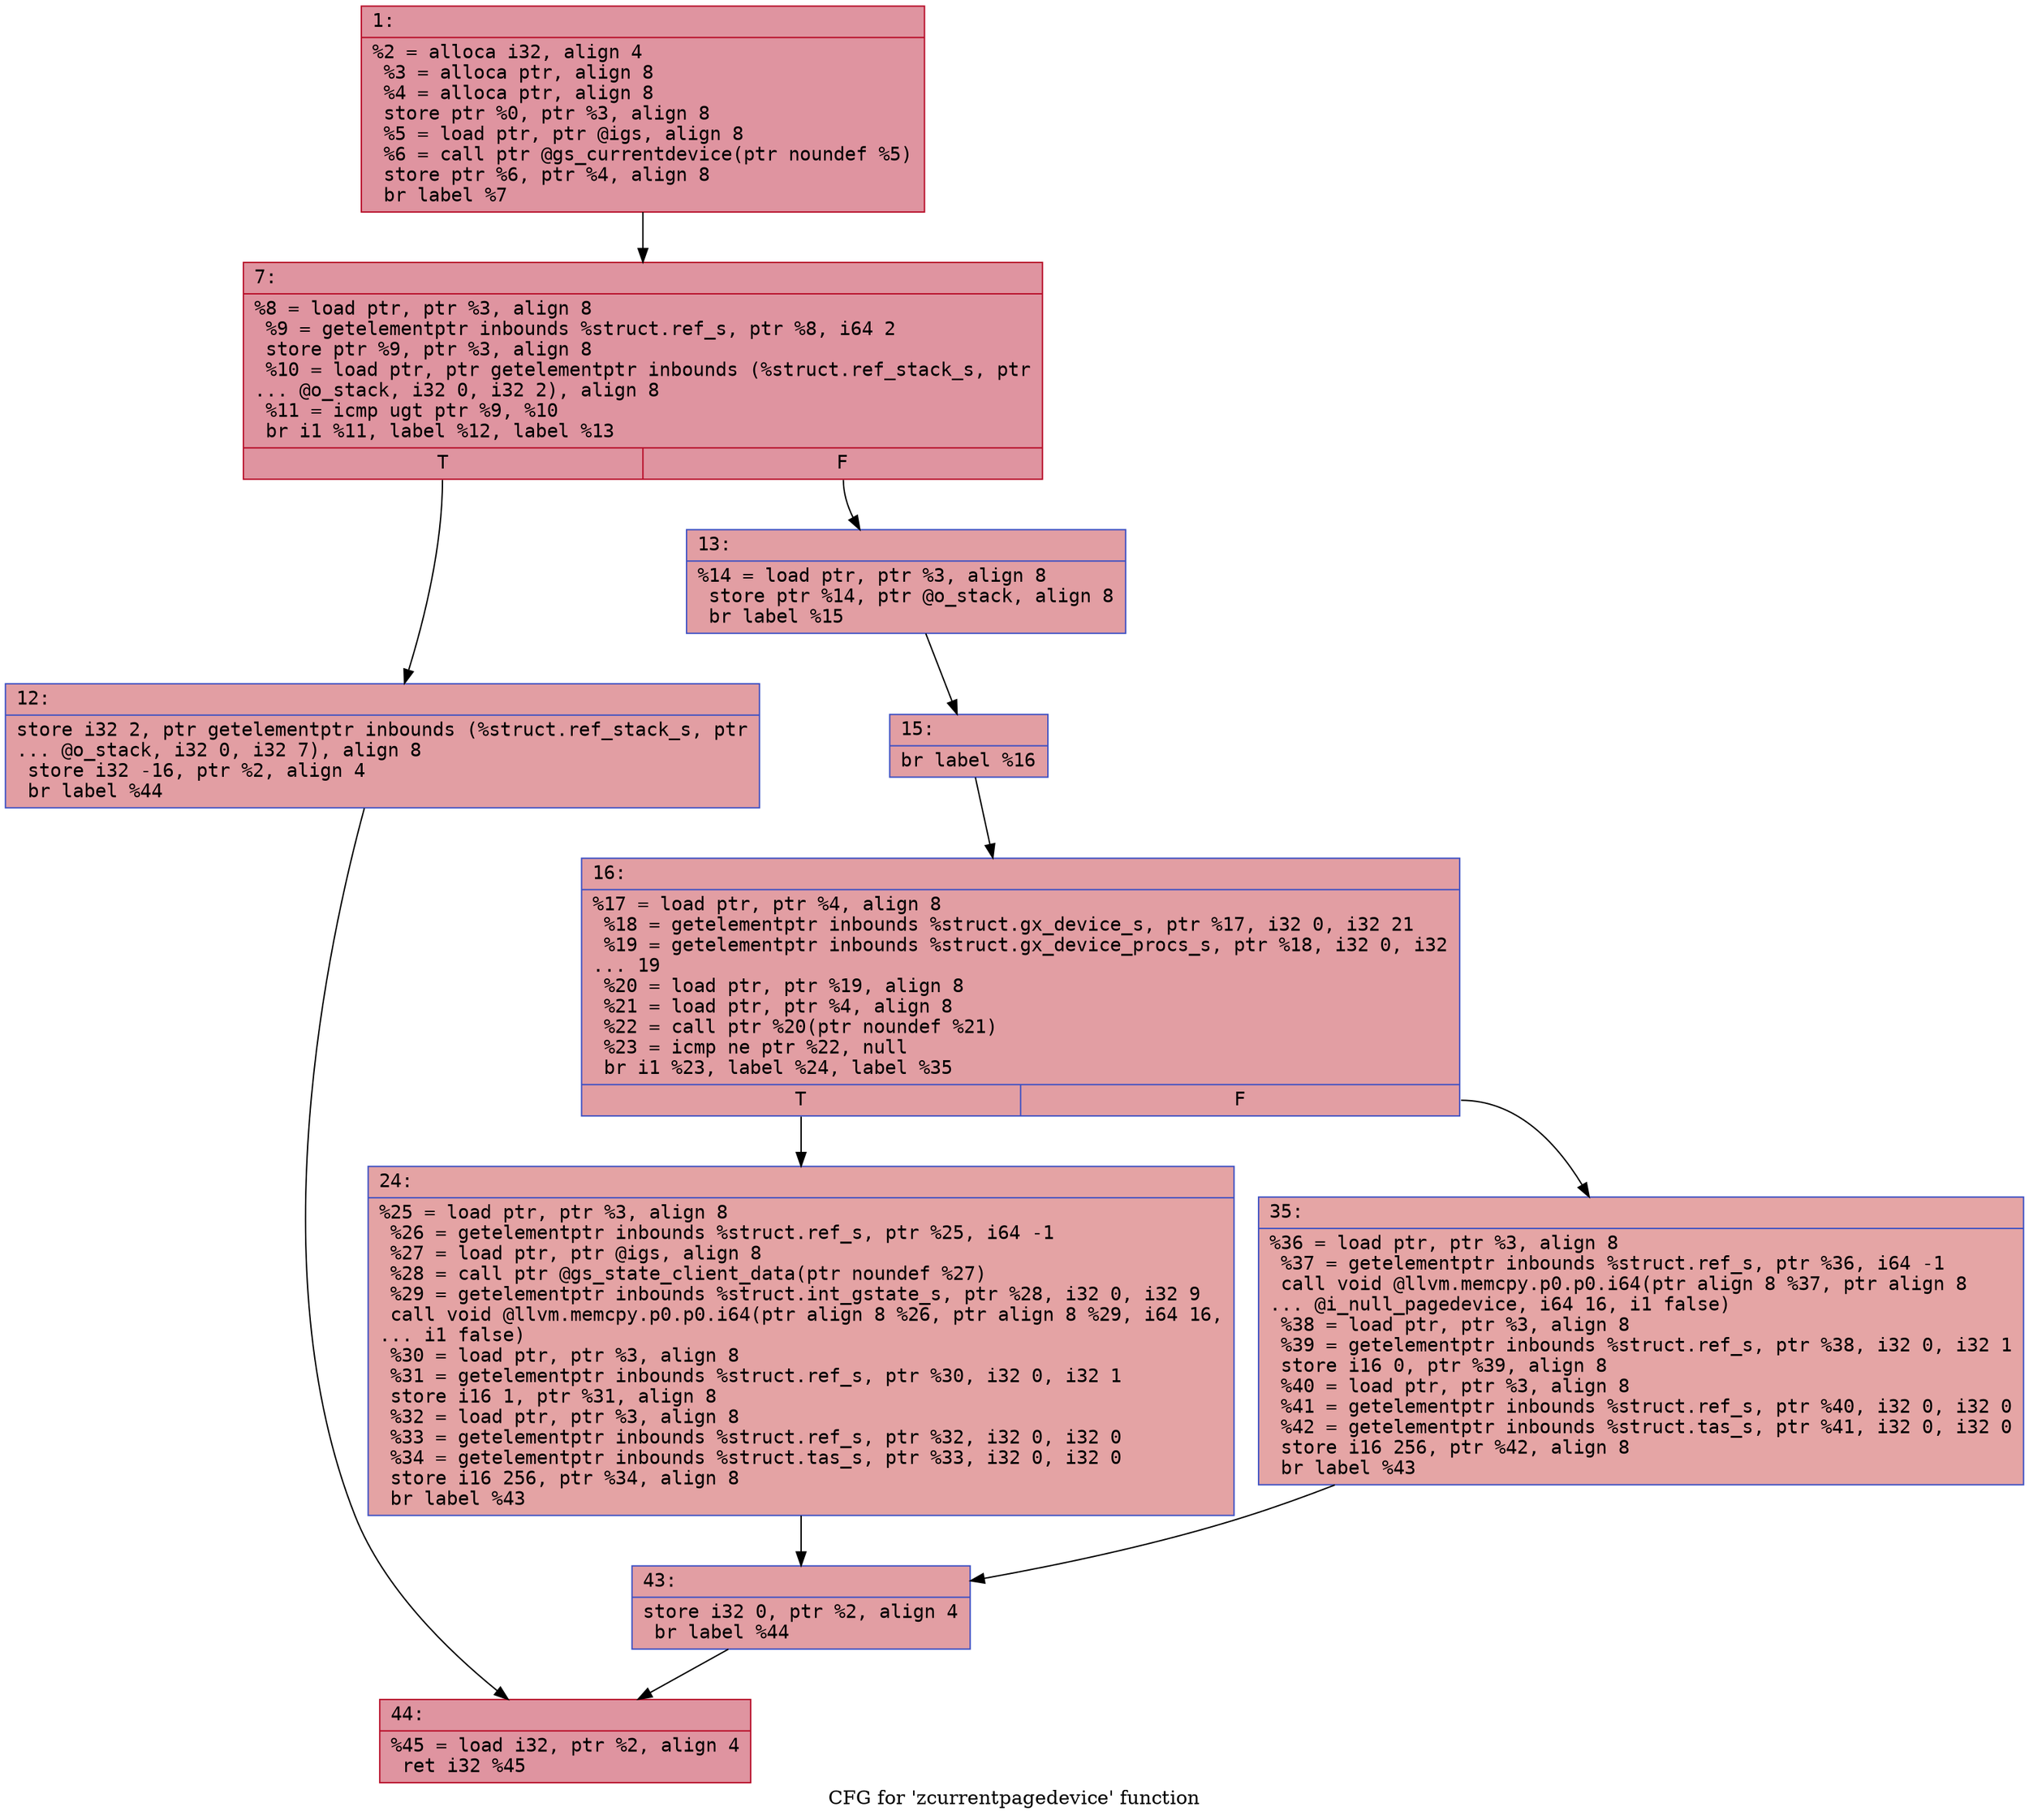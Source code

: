digraph "CFG for 'zcurrentpagedevice' function" {
	label="CFG for 'zcurrentpagedevice' function";

	Node0x60000010e580 [shape=record,color="#b70d28ff", style=filled, fillcolor="#b70d2870" fontname="Courier",label="{1:\l|  %2 = alloca i32, align 4\l  %3 = alloca ptr, align 8\l  %4 = alloca ptr, align 8\l  store ptr %0, ptr %3, align 8\l  %5 = load ptr, ptr @igs, align 8\l  %6 = call ptr @gs_currentdevice(ptr noundef %5)\l  store ptr %6, ptr %4, align 8\l  br label %7\l}"];
	Node0x60000010e580 -> Node0x60000010e5d0[tooltip="1 -> 7\nProbability 100.00%" ];
	Node0x60000010e5d0 [shape=record,color="#b70d28ff", style=filled, fillcolor="#b70d2870" fontname="Courier",label="{7:\l|  %8 = load ptr, ptr %3, align 8\l  %9 = getelementptr inbounds %struct.ref_s, ptr %8, i64 2\l  store ptr %9, ptr %3, align 8\l  %10 = load ptr, ptr getelementptr inbounds (%struct.ref_stack_s, ptr\l... @o_stack, i32 0, i32 2), align 8\l  %11 = icmp ugt ptr %9, %10\l  br i1 %11, label %12, label %13\l|{<s0>T|<s1>F}}"];
	Node0x60000010e5d0:s0 -> Node0x60000010e620[tooltip="7 -> 12\nProbability 50.00%" ];
	Node0x60000010e5d0:s1 -> Node0x60000010e670[tooltip="7 -> 13\nProbability 50.00%" ];
	Node0x60000010e620 [shape=record,color="#3d50c3ff", style=filled, fillcolor="#be242e70" fontname="Courier",label="{12:\l|  store i32 2, ptr getelementptr inbounds (%struct.ref_stack_s, ptr\l... @o_stack, i32 0, i32 7), align 8\l  store i32 -16, ptr %2, align 4\l  br label %44\l}"];
	Node0x60000010e620 -> Node0x60000010e850[tooltip="12 -> 44\nProbability 100.00%" ];
	Node0x60000010e670 [shape=record,color="#3d50c3ff", style=filled, fillcolor="#be242e70" fontname="Courier",label="{13:\l|  %14 = load ptr, ptr %3, align 8\l  store ptr %14, ptr @o_stack, align 8\l  br label %15\l}"];
	Node0x60000010e670 -> Node0x60000010e6c0[tooltip="13 -> 15\nProbability 100.00%" ];
	Node0x60000010e6c0 [shape=record,color="#3d50c3ff", style=filled, fillcolor="#be242e70" fontname="Courier",label="{15:\l|  br label %16\l}"];
	Node0x60000010e6c0 -> Node0x60000010e710[tooltip="15 -> 16\nProbability 100.00%" ];
	Node0x60000010e710 [shape=record,color="#3d50c3ff", style=filled, fillcolor="#be242e70" fontname="Courier",label="{16:\l|  %17 = load ptr, ptr %4, align 8\l  %18 = getelementptr inbounds %struct.gx_device_s, ptr %17, i32 0, i32 21\l  %19 = getelementptr inbounds %struct.gx_device_procs_s, ptr %18, i32 0, i32\l... 19\l  %20 = load ptr, ptr %19, align 8\l  %21 = load ptr, ptr %4, align 8\l  %22 = call ptr %20(ptr noundef %21)\l  %23 = icmp ne ptr %22, null\l  br i1 %23, label %24, label %35\l|{<s0>T|<s1>F}}"];
	Node0x60000010e710:s0 -> Node0x60000010e760[tooltip="16 -> 24\nProbability 62.50%" ];
	Node0x60000010e710:s1 -> Node0x60000010e7b0[tooltip="16 -> 35\nProbability 37.50%" ];
	Node0x60000010e760 [shape=record,color="#3d50c3ff", style=filled, fillcolor="#c32e3170" fontname="Courier",label="{24:\l|  %25 = load ptr, ptr %3, align 8\l  %26 = getelementptr inbounds %struct.ref_s, ptr %25, i64 -1\l  %27 = load ptr, ptr @igs, align 8\l  %28 = call ptr @gs_state_client_data(ptr noundef %27)\l  %29 = getelementptr inbounds %struct.int_gstate_s, ptr %28, i32 0, i32 9\l  call void @llvm.memcpy.p0.p0.i64(ptr align 8 %26, ptr align 8 %29, i64 16,\l... i1 false)\l  %30 = load ptr, ptr %3, align 8\l  %31 = getelementptr inbounds %struct.ref_s, ptr %30, i32 0, i32 1\l  store i16 1, ptr %31, align 8\l  %32 = load ptr, ptr %3, align 8\l  %33 = getelementptr inbounds %struct.ref_s, ptr %32, i32 0, i32 0\l  %34 = getelementptr inbounds %struct.tas_s, ptr %33, i32 0, i32 0\l  store i16 256, ptr %34, align 8\l  br label %43\l}"];
	Node0x60000010e760 -> Node0x60000010e800[tooltip="24 -> 43\nProbability 100.00%" ];
	Node0x60000010e7b0 [shape=record,color="#3d50c3ff", style=filled, fillcolor="#c5333470" fontname="Courier",label="{35:\l|  %36 = load ptr, ptr %3, align 8\l  %37 = getelementptr inbounds %struct.ref_s, ptr %36, i64 -1\l  call void @llvm.memcpy.p0.p0.i64(ptr align 8 %37, ptr align 8\l... @i_null_pagedevice, i64 16, i1 false)\l  %38 = load ptr, ptr %3, align 8\l  %39 = getelementptr inbounds %struct.ref_s, ptr %38, i32 0, i32 1\l  store i16 0, ptr %39, align 8\l  %40 = load ptr, ptr %3, align 8\l  %41 = getelementptr inbounds %struct.ref_s, ptr %40, i32 0, i32 0\l  %42 = getelementptr inbounds %struct.tas_s, ptr %41, i32 0, i32 0\l  store i16 256, ptr %42, align 8\l  br label %43\l}"];
	Node0x60000010e7b0 -> Node0x60000010e800[tooltip="35 -> 43\nProbability 100.00%" ];
	Node0x60000010e800 [shape=record,color="#3d50c3ff", style=filled, fillcolor="#be242e70" fontname="Courier",label="{43:\l|  store i32 0, ptr %2, align 4\l  br label %44\l}"];
	Node0x60000010e800 -> Node0x60000010e850[tooltip="43 -> 44\nProbability 100.00%" ];
	Node0x60000010e850 [shape=record,color="#b70d28ff", style=filled, fillcolor="#b70d2870" fontname="Courier",label="{44:\l|  %45 = load i32, ptr %2, align 4\l  ret i32 %45\l}"];
}
